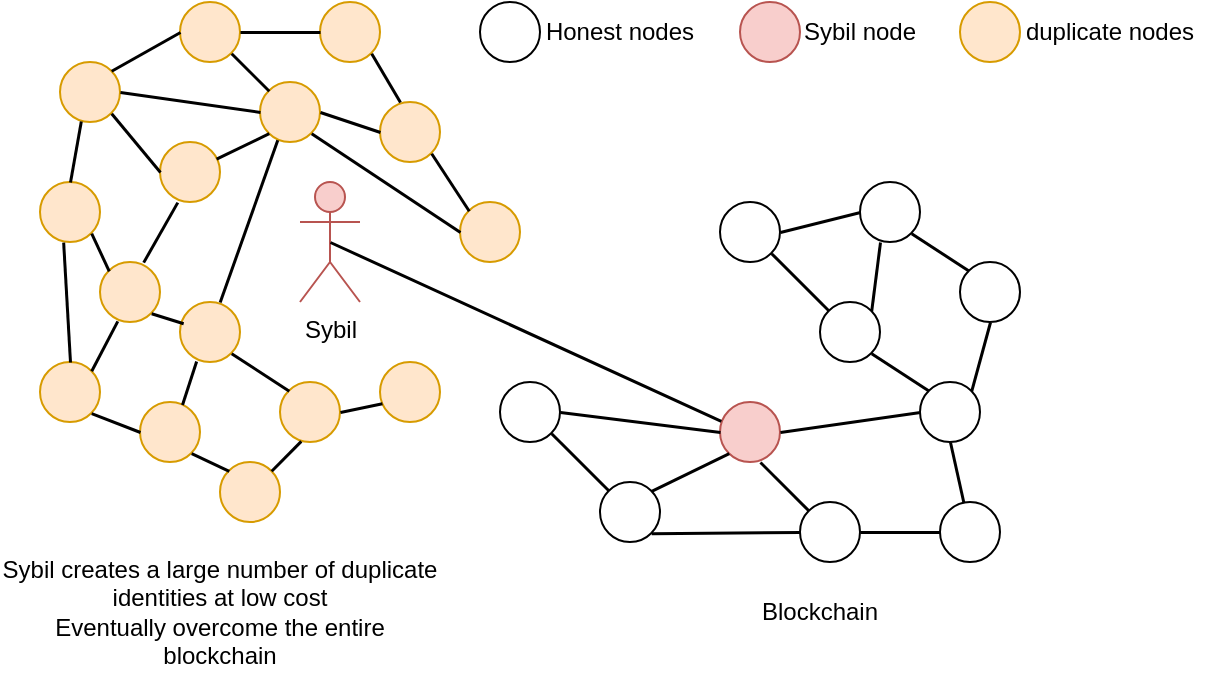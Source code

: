 <mxfile version="20.4.0" type="github">
  <diagram id="ct4PWj1oz_xdW_dxJHrt" name="Page-1">
    <mxGraphModel dx="1689" dy="467" grid="1" gridSize="10" guides="1" tooltips="1" connect="1" arrows="1" fold="1" page="1" pageScale="1" pageWidth="850" pageHeight="1100" math="0" shadow="0">
      <root>
        <mxCell id="0" />
        <mxCell id="1" parent="0" />
        <mxCell id="hxinQ9qNP2bcRwJudDhg-1" value="" style="ellipse;whiteSpace=wrap;html=1;aspect=fixed;" vertex="1" parent="1">
          <mxGeometry x="330" y="270" width="30" height="30" as="geometry" />
        </mxCell>
        <mxCell id="hxinQ9qNP2bcRwJudDhg-2" value="" style="ellipse;whiteSpace=wrap;html=1;aspect=fixed;" vertex="1" parent="1">
          <mxGeometry x="400" y="260" width="30" height="30" as="geometry" />
        </mxCell>
        <mxCell id="hxinQ9qNP2bcRwJudDhg-3" value="" style="ellipse;whiteSpace=wrap;html=1;aspect=fixed;" vertex="1" parent="1">
          <mxGeometry x="380" y="320" width="30" height="30" as="geometry" />
        </mxCell>
        <mxCell id="hxinQ9qNP2bcRwJudDhg-4" value="" style="ellipse;whiteSpace=wrap;html=1;aspect=fixed;" vertex="1" parent="1">
          <mxGeometry x="450" y="300" width="30" height="30" as="geometry" />
        </mxCell>
        <mxCell id="hxinQ9qNP2bcRwJudDhg-5" value="" style="ellipse;whiteSpace=wrap;html=1;aspect=fixed;" vertex="1" parent="1">
          <mxGeometry x="430" y="360" width="30" height="30" as="geometry" />
        </mxCell>
        <mxCell id="hxinQ9qNP2bcRwJudDhg-6" value="" style="ellipse;whiteSpace=wrap;html=1;aspect=fixed;fillColor=#f8cecc;strokeColor=#b85450;" vertex="1" parent="1">
          <mxGeometry x="330" y="370" width="30" height="30" as="geometry" />
        </mxCell>
        <mxCell id="hxinQ9qNP2bcRwJudDhg-7" value="" style="ellipse;whiteSpace=wrap;html=1;aspect=fixed;" vertex="1" parent="1">
          <mxGeometry x="220" y="360" width="30" height="30" as="geometry" />
        </mxCell>
        <mxCell id="hxinQ9qNP2bcRwJudDhg-8" value="" style="ellipse;whiteSpace=wrap;html=1;aspect=fixed;" vertex="1" parent="1">
          <mxGeometry x="270" y="410" width="30" height="30" as="geometry" />
        </mxCell>
        <mxCell id="hxinQ9qNP2bcRwJudDhg-9" value="" style="ellipse;whiteSpace=wrap;html=1;aspect=fixed;" vertex="1" parent="1">
          <mxGeometry x="370" y="420" width="30" height="30" as="geometry" />
        </mxCell>
        <mxCell id="hxinQ9qNP2bcRwJudDhg-10" value="" style="ellipse;whiteSpace=wrap;html=1;aspect=fixed;" vertex="1" parent="1">
          <mxGeometry x="440" y="420" width="30" height="30" as="geometry" />
        </mxCell>
        <mxCell id="hxinQ9qNP2bcRwJudDhg-11" value="Sybil" style="shape=umlActor;verticalLabelPosition=bottom;verticalAlign=top;html=1;outlineConnect=0;fillColor=#f8cecc;strokeColor=#b85450;" vertex="1" parent="1">
          <mxGeometry x="120" y="260" width="30" height="60" as="geometry" />
        </mxCell>
        <mxCell id="hxinQ9qNP2bcRwJudDhg-13" value="" style="endArrow=none;html=1;rounded=0;strokeWidth=1.5;entryX=0.014;entryY=0.316;entryDx=0;entryDy=0;exitX=0.5;exitY=0.5;exitDx=0;exitDy=0;exitPerimeter=0;entryPerimeter=0;" edge="1" parent="1" source="hxinQ9qNP2bcRwJudDhg-11" target="hxinQ9qNP2bcRwJudDhg-6">
          <mxGeometry width="50" height="50" relative="1" as="geometry">
            <mxPoint x="160" y="290" as="sourcePoint" />
            <mxPoint x="450" y="380" as="targetPoint" />
          </mxGeometry>
        </mxCell>
        <mxCell id="hxinQ9qNP2bcRwJudDhg-14" value="" style="endArrow=none;html=1;rounded=0;strokeWidth=1.5;exitX=0;exitY=0;exitDx=0;exitDy=0;entryX=1;entryY=1;entryDx=0;entryDy=0;" edge="1" parent="1" source="hxinQ9qNP2bcRwJudDhg-3" target="hxinQ9qNP2bcRwJudDhg-1">
          <mxGeometry width="50" height="50" relative="1" as="geometry">
            <mxPoint x="115" y="440" as="sourcePoint" />
            <mxPoint x="340" y="395" as="targetPoint" />
          </mxGeometry>
        </mxCell>
        <mxCell id="hxinQ9qNP2bcRwJudDhg-15" value="" style="endArrow=none;html=1;rounded=0;strokeWidth=1.5;exitX=0;exitY=0.5;exitDx=0;exitDy=0;entryX=1;entryY=0.5;entryDx=0;entryDy=0;" edge="1" parent="1" source="hxinQ9qNP2bcRwJudDhg-2" target="hxinQ9qNP2bcRwJudDhg-1">
          <mxGeometry width="50" height="50" relative="1" as="geometry">
            <mxPoint x="394.393" y="334.393" as="sourcePoint" />
            <mxPoint x="365.607" y="305.607" as="targetPoint" />
          </mxGeometry>
        </mxCell>
        <mxCell id="hxinQ9qNP2bcRwJudDhg-17" value="" style="endArrow=none;html=1;rounded=0;strokeWidth=1.5;entryX=1;entryY=0;entryDx=0;entryDy=0;" edge="1" parent="1" target="hxinQ9qNP2bcRwJudDhg-3">
          <mxGeometry width="50" height="50" relative="1" as="geometry">
            <mxPoint x="410" y="290" as="sourcePoint" />
            <mxPoint x="370" y="295" as="targetPoint" />
          </mxGeometry>
        </mxCell>
        <mxCell id="hxinQ9qNP2bcRwJudDhg-18" value="" style="endArrow=none;html=1;rounded=0;strokeWidth=1.5;entryX=0;entryY=0;entryDx=0;entryDy=0;exitX=1;exitY=1;exitDx=0;exitDy=0;" edge="1" parent="1" source="hxinQ9qNP2bcRwJudDhg-2" target="hxinQ9qNP2bcRwJudDhg-4">
          <mxGeometry width="50" height="50" relative="1" as="geometry">
            <mxPoint x="420" y="300" as="sourcePoint" />
            <mxPoint x="415.607" y="334.393" as="targetPoint" />
          </mxGeometry>
        </mxCell>
        <mxCell id="hxinQ9qNP2bcRwJudDhg-19" value="" style="endArrow=none;html=1;rounded=0;strokeWidth=1.5;entryX=1;entryY=1;entryDx=0;entryDy=0;exitX=0;exitY=0;exitDx=0;exitDy=0;" edge="1" parent="1" source="hxinQ9qNP2bcRwJudDhg-5" target="hxinQ9qNP2bcRwJudDhg-3">
          <mxGeometry width="50" height="50" relative="1" as="geometry">
            <mxPoint x="420" y="300" as="sourcePoint" />
            <mxPoint x="415.607" y="334.393" as="targetPoint" />
          </mxGeometry>
        </mxCell>
        <mxCell id="hxinQ9qNP2bcRwJudDhg-20" value="" style="endArrow=none;html=1;rounded=0;strokeWidth=1.5;entryX=0.5;entryY=1;entryDx=0;entryDy=0;exitX=1;exitY=0;exitDx=0;exitDy=0;" edge="1" parent="1" source="hxinQ9qNP2bcRwJudDhg-5" target="hxinQ9qNP2bcRwJudDhg-4">
          <mxGeometry width="50" height="50" relative="1" as="geometry">
            <mxPoint x="435.607" y="295.607" as="sourcePoint" />
            <mxPoint x="464.393" y="314.393" as="targetPoint" />
          </mxGeometry>
        </mxCell>
        <mxCell id="hxinQ9qNP2bcRwJudDhg-21" value="" style="endArrow=none;html=1;rounded=0;strokeWidth=1.5;exitX=0.5;exitY=1;exitDx=0;exitDy=0;" edge="1" parent="1" source="hxinQ9qNP2bcRwJudDhg-5" target="hxinQ9qNP2bcRwJudDhg-10">
          <mxGeometry width="50" height="50" relative="1" as="geometry">
            <mxPoint x="465.607" y="374.393" as="sourcePoint" />
            <mxPoint x="475" y="340" as="targetPoint" />
          </mxGeometry>
        </mxCell>
        <mxCell id="hxinQ9qNP2bcRwJudDhg-22" value="" style="endArrow=none;html=1;rounded=0;strokeWidth=1.5;exitX=0;exitY=0.5;exitDx=0;exitDy=0;entryX=1;entryY=0.5;entryDx=0;entryDy=0;" edge="1" parent="1" source="hxinQ9qNP2bcRwJudDhg-10" target="hxinQ9qNP2bcRwJudDhg-9">
          <mxGeometry width="50" height="50" relative="1" as="geometry">
            <mxPoint x="455" y="400" as="sourcePoint" />
            <mxPoint x="461.746" y="430.357" as="targetPoint" />
          </mxGeometry>
        </mxCell>
        <mxCell id="hxinQ9qNP2bcRwJudDhg-23" value="" style="endArrow=none;html=1;rounded=0;strokeWidth=1.5;exitX=0;exitY=0.5;exitDx=0;exitDy=0;entryX=1;entryY=0.5;entryDx=0;entryDy=0;" edge="1" parent="1" source="hxinQ9qNP2bcRwJudDhg-5" target="hxinQ9qNP2bcRwJudDhg-6">
          <mxGeometry width="50" height="50" relative="1" as="geometry">
            <mxPoint x="450" y="445" as="sourcePoint" />
            <mxPoint x="410" y="445" as="targetPoint" />
          </mxGeometry>
        </mxCell>
        <mxCell id="hxinQ9qNP2bcRwJudDhg-24" value="" style="endArrow=none;html=1;rounded=0;strokeWidth=1.5;exitX=0;exitY=0;exitDx=0;exitDy=0;" edge="1" parent="1" source="hxinQ9qNP2bcRwJudDhg-9">
          <mxGeometry width="50" height="50" relative="1" as="geometry">
            <mxPoint x="440" y="385" as="sourcePoint" />
            <mxPoint x="350" y="400" as="targetPoint" />
          </mxGeometry>
        </mxCell>
        <mxCell id="hxinQ9qNP2bcRwJudDhg-25" value="" style="endArrow=none;html=1;rounded=0;strokeWidth=1.5;exitX=0;exitY=0.5;exitDx=0;exitDy=0;entryX=1;entryY=1;entryDx=0;entryDy=0;" edge="1" parent="1" source="hxinQ9qNP2bcRwJudDhg-9" target="hxinQ9qNP2bcRwJudDhg-8">
          <mxGeometry width="50" height="50" relative="1" as="geometry">
            <mxPoint x="384.393" y="434.393" as="sourcePoint" />
            <mxPoint x="360" y="410" as="targetPoint" />
          </mxGeometry>
        </mxCell>
        <mxCell id="hxinQ9qNP2bcRwJudDhg-26" value="" style="endArrow=none;html=1;rounded=0;strokeWidth=1.5;exitX=0;exitY=0;exitDx=0;exitDy=0;entryX=1;entryY=1;entryDx=0;entryDy=0;" edge="1" parent="1" source="hxinQ9qNP2bcRwJudDhg-8" target="hxinQ9qNP2bcRwJudDhg-7">
          <mxGeometry width="50" height="50" relative="1" as="geometry">
            <mxPoint x="380" y="445" as="sourcePoint" />
            <mxPoint x="305.607" y="445.607" as="targetPoint" />
          </mxGeometry>
        </mxCell>
        <mxCell id="hxinQ9qNP2bcRwJudDhg-27" value="" style="endArrow=none;html=1;rounded=0;strokeWidth=1.5;exitX=0;exitY=0.5;exitDx=0;exitDy=0;entryX=1;entryY=0.5;entryDx=0;entryDy=0;" edge="1" parent="1" source="hxinQ9qNP2bcRwJudDhg-6" target="hxinQ9qNP2bcRwJudDhg-7">
          <mxGeometry width="50" height="50" relative="1" as="geometry">
            <mxPoint x="284.393" y="424.393" as="sourcePoint" />
            <mxPoint x="255.607" y="395.607" as="targetPoint" />
          </mxGeometry>
        </mxCell>
        <mxCell id="hxinQ9qNP2bcRwJudDhg-28" value="" style="endArrow=none;html=1;rounded=0;strokeWidth=1.5;exitX=1;exitY=0;exitDx=0;exitDy=0;entryX=0;entryY=1;entryDx=0;entryDy=0;" edge="1" parent="1" source="hxinQ9qNP2bcRwJudDhg-8" target="hxinQ9qNP2bcRwJudDhg-6">
          <mxGeometry width="50" height="50" relative="1" as="geometry">
            <mxPoint x="384.393" y="434.393" as="sourcePoint" />
            <mxPoint x="360" y="410" as="targetPoint" />
          </mxGeometry>
        </mxCell>
        <mxCell id="hxinQ9qNP2bcRwJudDhg-29" value="" style="ellipse;whiteSpace=wrap;html=1;aspect=fixed;" vertex="1" parent="1">
          <mxGeometry x="210" y="170" width="30" height="30" as="geometry" />
        </mxCell>
        <mxCell id="hxinQ9qNP2bcRwJudDhg-30" value="Honest nodes" style="text;html=1;strokeColor=none;fillColor=none;align=center;verticalAlign=middle;whiteSpace=wrap;rounded=0;" vertex="1" parent="1">
          <mxGeometry x="230" y="175" width="100" height="20" as="geometry" />
        </mxCell>
        <mxCell id="hxinQ9qNP2bcRwJudDhg-31" value="" style="ellipse;whiteSpace=wrap;html=1;aspect=fixed;fillColor=#ffe6cc;strokeColor=#d79b00;" vertex="1" parent="1">
          <mxGeometry x="40" y="370" width="30" height="30" as="geometry" />
        </mxCell>
        <mxCell id="hxinQ9qNP2bcRwJudDhg-32" value="" style="ellipse;whiteSpace=wrap;html=1;aspect=fixed;fillColor=#ffe6cc;strokeColor=#d79b00;" vertex="1" parent="1">
          <mxGeometry x="60" y="320" width="30" height="30" as="geometry" />
        </mxCell>
        <mxCell id="hxinQ9qNP2bcRwJudDhg-33" value="" style="ellipse;whiteSpace=wrap;html=1;aspect=fixed;fillColor=#ffe6cc;strokeColor=#d79b00;" vertex="1" parent="1">
          <mxGeometry x="110" y="360" width="30" height="30" as="geometry" />
        </mxCell>
        <mxCell id="hxinQ9qNP2bcRwJudDhg-34" value="" style="ellipse;whiteSpace=wrap;html=1;aspect=fixed;fillColor=#ffe6cc;strokeColor=#d79b00;" vertex="1" parent="1">
          <mxGeometry x="50" y="240" width="30" height="30" as="geometry" />
        </mxCell>
        <mxCell id="hxinQ9qNP2bcRwJudDhg-35" value="" style="ellipse;whiteSpace=wrap;html=1;aspect=fixed;fillColor=#ffe6cc;strokeColor=#d79b00;" vertex="1" parent="1">
          <mxGeometry x="200" y="270" width="30" height="30" as="geometry" />
        </mxCell>
        <mxCell id="hxinQ9qNP2bcRwJudDhg-36" value="" style="ellipse;whiteSpace=wrap;html=1;aspect=fixed;fillColor=#ffe6cc;strokeColor=#d79b00;" vertex="1" parent="1">
          <mxGeometry x="100" y="210" width="30" height="30" as="geometry" />
        </mxCell>
        <mxCell id="hxinQ9qNP2bcRwJudDhg-37" value="" style="ellipse;whiteSpace=wrap;html=1;aspect=fixed;fillColor=#ffe6cc;strokeColor=#d79b00;" vertex="1" parent="1">
          <mxGeometry x="160" y="220" width="30" height="30" as="geometry" />
        </mxCell>
        <mxCell id="hxinQ9qNP2bcRwJudDhg-38" value="" style="ellipse;whiteSpace=wrap;html=1;aspect=fixed;fillColor=#ffe6cc;strokeColor=#d79b00;" vertex="1" parent="1">
          <mxGeometry x="160" y="350" width="30" height="30" as="geometry" />
        </mxCell>
        <mxCell id="hxinQ9qNP2bcRwJudDhg-39" value="" style="ellipse;whiteSpace=wrap;html=1;aspect=fixed;fillColor=#ffe6cc;strokeColor=#d79b00;" vertex="1" parent="1">
          <mxGeometry x="20" y="300" width="30" height="30" as="geometry" />
        </mxCell>
        <mxCell id="hxinQ9qNP2bcRwJudDhg-41" value="" style="ellipse;whiteSpace=wrap;html=1;aspect=fixed;fillColor=#ffe6cc;strokeColor=#d79b00;" vertex="1" parent="1">
          <mxGeometry x="-10" y="260" width="30" height="30" as="geometry" />
        </mxCell>
        <mxCell id="hxinQ9qNP2bcRwJudDhg-42" value="" style="ellipse;whiteSpace=wrap;html=1;aspect=fixed;fillColor=#ffe6cc;strokeColor=#d79b00;" vertex="1" parent="1">
          <mxGeometry x="-10" y="350" width="30" height="30" as="geometry" />
        </mxCell>
        <mxCell id="hxinQ9qNP2bcRwJudDhg-43" value="" style="ellipse;whiteSpace=wrap;html=1;aspect=fixed;fillColor=#ffe6cc;strokeColor=#d79b00;" vertex="1" parent="1">
          <mxGeometry y="200" width="30" height="30" as="geometry" />
        </mxCell>
        <mxCell id="hxinQ9qNP2bcRwJudDhg-44" value="" style="ellipse;whiteSpace=wrap;html=1;aspect=fixed;fillColor=#ffe6cc;strokeColor=#d79b00;" vertex="1" parent="1">
          <mxGeometry x="60" y="170" width="30" height="30" as="geometry" />
        </mxCell>
        <mxCell id="hxinQ9qNP2bcRwJudDhg-45" value="" style="ellipse;whiteSpace=wrap;html=1;aspect=fixed;fillColor=#ffe6cc;strokeColor=#d79b00;" vertex="1" parent="1">
          <mxGeometry x="130" y="170" width="30" height="30" as="geometry" />
        </mxCell>
        <mxCell id="hxinQ9qNP2bcRwJudDhg-46" value="" style="ellipse;whiteSpace=wrap;html=1;aspect=fixed;fillColor=#ffe6cc;strokeColor=#d79b00;" vertex="1" parent="1">
          <mxGeometry x="80" y="400" width="30" height="30" as="geometry" />
        </mxCell>
        <mxCell id="hxinQ9qNP2bcRwJudDhg-47" value="" style="ellipse;whiteSpace=wrap;html=1;aspect=fixed;fillColor=#f8cecc;strokeColor=#b85450;" vertex="1" parent="1">
          <mxGeometry x="340" y="170" width="30" height="30" as="geometry" />
        </mxCell>
        <mxCell id="hxinQ9qNP2bcRwJudDhg-48" value="Sybil node" style="text;html=1;strokeColor=none;fillColor=none;align=center;verticalAlign=middle;whiteSpace=wrap;rounded=0;" vertex="1" parent="1">
          <mxGeometry x="350" y="175" width="100" height="20" as="geometry" />
        </mxCell>
        <mxCell id="hxinQ9qNP2bcRwJudDhg-49" value="" style="ellipse;whiteSpace=wrap;html=1;aspect=fixed;fillColor=#ffe6cc;strokeColor=#d79b00;" vertex="1" parent="1">
          <mxGeometry x="450" y="170" width="30" height="30" as="geometry" />
        </mxCell>
        <mxCell id="hxinQ9qNP2bcRwJudDhg-51" value="&lt;div&gt;Sybil creates a large number of duplicate identities at low cost&lt;/div&gt;&lt;div&gt;Eventually overcome the entire blockchain&lt;/div&gt;" style="text;html=1;strokeColor=none;fillColor=none;align=center;verticalAlign=middle;whiteSpace=wrap;rounded=0;" vertex="1" parent="1">
          <mxGeometry x="-30" y="440" width="220" height="70" as="geometry" />
        </mxCell>
        <mxCell id="hxinQ9qNP2bcRwJudDhg-52" value="duplicate nodes" style="text;html=1;strokeColor=none;fillColor=none;align=center;verticalAlign=middle;whiteSpace=wrap;rounded=0;" vertex="1" parent="1">
          <mxGeometry x="470" y="170" width="110" height="30" as="geometry" />
        </mxCell>
        <mxCell id="hxinQ9qNP2bcRwJudDhg-53" value="" style="endArrow=none;html=1;rounded=0;strokeWidth=1.5;exitX=1;exitY=1;exitDx=0;exitDy=0;entryX=0;entryY=0;entryDx=0;entryDy=0;" edge="1" parent="1" source="hxinQ9qNP2bcRwJudDhg-37" target="hxinQ9qNP2bcRwJudDhg-35">
          <mxGeometry width="50" height="50" relative="1" as="geometry">
            <mxPoint x="258.783" y="304.393" as="sourcePoint" />
            <mxPoint x="229.997" y="275.607" as="targetPoint" />
          </mxGeometry>
        </mxCell>
        <mxCell id="hxinQ9qNP2bcRwJudDhg-54" value="" style="endArrow=none;html=1;rounded=0;strokeWidth=1.5;exitX=1;exitY=1;exitDx=0;exitDy=0;" edge="1" parent="1" source="hxinQ9qNP2bcRwJudDhg-45">
          <mxGeometry width="50" height="50" relative="1" as="geometry">
            <mxPoint x="185.607" y="255.607" as="sourcePoint" />
            <mxPoint x="170" y="220" as="targetPoint" />
          </mxGeometry>
        </mxCell>
        <mxCell id="hxinQ9qNP2bcRwJudDhg-55" value="" style="endArrow=none;html=1;rounded=0;strokeWidth=1.5;exitX=1;exitY=0.5;exitDx=0;exitDy=0;entryX=0;entryY=0.5;entryDx=0;entryDy=0;" edge="1" parent="1" source="hxinQ9qNP2bcRwJudDhg-44" target="hxinQ9qNP2bcRwJudDhg-45">
          <mxGeometry width="50" height="50" relative="1" as="geometry">
            <mxPoint x="165.607" y="205.607" as="sourcePoint" />
            <mxPoint x="180" y="230.0" as="targetPoint" />
          </mxGeometry>
        </mxCell>
        <mxCell id="hxinQ9qNP2bcRwJudDhg-56" value="" style="endArrow=none;html=1;rounded=0;strokeWidth=1.5;exitX=1;exitY=0;exitDx=0;exitDy=0;entryX=0;entryY=0.5;entryDx=0;entryDy=0;" edge="1" parent="1" source="hxinQ9qNP2bcRwJudDhg-43" target="hxinQ9qNP2bcRwJudDhg-44">
          <mxGeometry width="50" height="50" relative="1" as="geometry">
            <mxPoint x="100.0" y="195.0" as="sourcePoint" />
            <mxPoint x="140" y="195.0" as="targetPoint" />
          </mxGeometry>
        </mxCell>
        <mxCell id="hxinQ9qNP2bcRwJudDhg-57" value="" style="endArrow=none;html=1;rounded=0;strokeWidth=1.5;exitX=0.5;exitY=0;exitDx=0;exitDy=0;entryX=0.347;entryY=0.982;entryDx=0;entryDy=0;entryPerimeter=0;" edge="1" parent="1" source="hxinQ9qNP2bcRwJudDhg-41" target="hxinQ9qNP2bcRwJudDhg-43">
          <mxGeometry width="50" height="50" relative="1" as="geometry">
            <mxPoint x="35.607" y="214.393" as="sourcePoint" />
            <mxPoint x="70.0" y="195.0" as="targetPoint" />
          </mxGeometry>
        </mxCell>
        <mxCell id="hxinQ9qNP2bcRwJudDhg-58" value="" style="endArrow=none;html=1;rounded=0;strokeWidth=1.5;exitX=0.5;exitY=0;exitDx=0;exitDy=0;entryX=0.386;entryY=1.002;entryDx=0;entryDy=0;entryPerimeter=0;" edge="1" parent="1" source="hxinQ9qNP2bcRwJudDhg-42" target="hxinQ9qNP2bcRwJudDhg-41">
          <mxGeometry width="50" height="50" relative="1" as="geometry">
            <mxPoint x="15.0" y="270.0" as="sourcePoint" />
            <mxPoint x="20.41" y="239.46" as="targetPoint" />
          </mxGeometry>
        </mxCell>
        <mxCell id="hxinQ9qNP2bcRwJudDhg-59" value="" style="endArrow=none;html=1;rounded=0;strokeWidth=1.5;entryX=0;entryY=0.5;entryDx=0;entryDy=0;exitX=1;exitY=1;exitDx=0;exitDy=0;" edge="1" parent="1" source="hxinQ9qNP2bcRwJudDhg-42" target="hxinQ9qNP2bcRwJudDhg-31">
          <mxGeometry width="50" height="50" relative="1" as="geometry">
            <mxPoint x="10" y="400" as="sourcePoint" />
            <mxPoint x="11.58" y="300.06" as="targetPoint" />
          </mxGeometry>
        </mxCell>
        <mxCell id="hxinQ9qNP2bcRwJudDhg-60" value="" style="endArrow=none;html=1;rounded=0;strokeWidth=1.5;entryX=0;entryY=0;entryDx=0;entryDy=0;exitX=1;exitY=1;exitDx=0;exitDy=0;" edge="1" parent="1" source="hxinQ9qNP2bcRwJudDhg-31" target="hxinQ9qNP2bcRwJudDhg-46">
          <mxGeometry width="50" height="50" relative="1" as="geometry">
            <mxPoint x="25.607" y="385.607" as="sourcePoint" />
            <mxPoint x="50.0" y="395.0" as="targetPoint" />
          </mxGeometry>
        </mxCell>
        <mxCell id="hxinQ9qNP2bcRwJudDhg-61" value="" style="endArrow=none;html=1;rounded=0;strokeWidth=1.5;entryX=0.347;entryY=0.982;entryDx=0;entryDy=0;exitX=1;exitY=0;exitDx=0;exitDy=0;entryPerimeter=0;" edge="1" parent="1" source="hxinQ9qNP2bcRwJudDhg-46" target="hxinQ9qNP2bcRwJudDhg-33">
          <mxGeometry width="50" height="50" relative="1" as="geometry">
            <mxPoint x="75.607" y="405.607" as="sourcePoint" />
            <mxPoint x="94.393" y="414.393" as="targetPoint" />
          </mxGeometry>
        </mxCell>
        <mxCell id="hxinQ9qNP2bcRwJudDhg-62" value="" style="endArrow=none;html=1;rounded=0;strokeWidth=1.5;entryX=0.033;entryY=0.688;entryDx=0;entryDy=0;exitX=1;exitY=0.5;exitDx=0;exitDy=0;entryPerimeter=0;" edge="1" parent="1" source="hxinQ9qNP2bcRwJudDhg-33" target="hxinQ9qNP2bcRwJudDhg-38">
          <mxGeometry width="50" height="50" relative="1" as="geometry">
            <mxPoint x="115.607" y="414.393" as="sourcePoint" />
            <mxPoint x="130.41" y="399.46" as="targetPoint" />
          </mxGeometry>
        </mxCell>
        <mxCell id="hxinQ9qNP2bcRwJudDhg-63" value="" style="endArrow=none;html=1;rounded=0;strokeWidth=1.5;entryX=0;entryY=0;entryDx=0;entryDy=0;exitX=1;exitY=1;exitDx=0;exitDy=0;" edge="1" parent="1" source="hxinQ9qNP2bcRwJudDhg-32" target="hxinQ9qNP2bcRwJudDhg-33">
          <mxGeometry width="50" height="50" relative="1" as="geometry">
            <mxPoint x="150.0" y="385.0" as="sourcePoint" />
            <mxPoint x="170.99" y="380.64" as="targetPoint" />
          </mxGeometry>
        </mxCell>
        <mxCell id="hxinQ9qNP2bcRwJudDhg-64" value="" style="endArrow=none;html=1;rounded=0;strokeWidth=1.5;entryX=0.7;entryY=0.041;entryDx=0;entryDy=0;exitX=0.269;exitY=0.982;exitDx=0;exitDy=0;exitPerimeter=0;entryPerimeter=0;" edge="1" parent="1" source="hxinQ9qNP2bcRwJudDhg-32" target="hxinQ9qNP2bcRwJudDhg-31">
          <mxGeometry width="50" height="50" relative="1" as="geometry">
            <mxPoint x="95.607" y="355.607" as="sourcePoint" />
            <mxPoint x="124.393" y="374.393" as="targetPoint" />
          </mxGeometry>
        </mxCell>
        <mxCell id="hxinQ9qNP2bcRwJudDhg-65" value="" style="endArrow=none;html=1;rounded=0;strokeWidth=1.5;entryX=0.288;entryY=0.982;entryDx=0;entryDy=0;exitX=1;exitY=0;exitDx=0;exitDy=0;entryPerimeter=0;" edge="1" parent="1" source="hxinQ9qNP2bcRwJudDhg-42" target="hxinQ9qNP2bcRwJudDhg-39">
          <mxGeometry width="50" height="50" relative="1" as="geometry">
            <mxPoint x="78.07" y="359.46" as="sourcePoint" />
            <mxPoint x="71.0" y="381.23" as="targetPoint" />
          </mxGeometry>
        </mxCell>
        <mxCell id="hxinQ9qNP2bcRwJudDhg-67" value="" style="endArrow=none;html=1;rounded=0;strokeWidth=1.5;entryX=1;entryY=1;entryDx=0;entryDy=0;exitX=0.053;exitY=0.355;exitDx=0;exitDy=0;exitPerimeter=0;" edge="1" parent="1" source="hxinQ9qNP2bcRwJudDhg-32" target="hxinQ9qNP2bcRwJudDhg-39">
          <mxGeometry width="50" height="50" relative="1" as="geometry">
            <mxPoint x="25.607" y="364.393" as="sourcePoint" />
            <mxPoint x="38.64" y="339.46" as="targetPoint" />
          </mxGeometry>
        </mxCell>
        <mxCell id="hxinQ9qNP2bcRwJudDhg-68" value="" style="endArrow=none;html=1;rounded=0;strokeWidth=1.5;entryX=0.288;entryY=0.963;entryDx=0;entryDy=0;exitX=0.661;exitY=0.002;exitDx=0;exitDy=0;exitPerimeter=0;entryPerimeter=0;" edge="1" parent="1" source="hxinQ9qNP2bcRwJudDhg-32" target="hxinQ9qNP2bcRwJudDhg-36">
          <mxGeometry width="50" height="50" relative="1" as="geometry">
            <mxPoint x="71.59" y="340.65" as="sourcePoint" />
            <mxPoint x="55.607" y="335.607" as="targetPoint" />
          </mxGeometry>
        </mxCell>
        <mxCell id="hxinQ9qNP2bcRwJudDhg-69" value="" style="endArrow=none;html=1;rounded=0;strokeWidth=1.5;entryX=1;entryY=0.5;entryDx=0;entryDy=0;exitX=0;exitY=0.5;exitDx=0;exitDy=0;" edge="1" parent="1" source="hxinQ9qNP2bcRwJudDhg-37" target="hxinQ9qNP2bcRwJudDhg-36">
          <mxGeometry width="50" height="50" relative="1" as="geometry">
            <mxPoint x="89.83" y="330.06" as="sourcePoint" />
            <mxPoint x="118.64" y="248.89" as="targetPoint" />
          </mxGeometry>
        </mxCell>
        <mxCell id="hxinQ9qNP2bcRwJudDhg-70" value="" style="endArrow=none;html=1;rounded=0;strokeWidth=1.5;entryX=1;entryY=1;entryDx=0;entryDy=0;exitX=0;exitY=0.5;exitDx=0;exitDy=0;" edge="1" parent="1" source="hxinQ9qNP2bcRwJudDhg-35" target="hxinQ9qNP2bcRwJudDhg-36">
          <mxGeometry width="50" height="50" relative="1" as="geometry">
            <mxPoint x="170.0" y="245.0" as="sourcePoint" />
            <mxPoint x="140.0" y="235.0" as="targetPoint" />
          </mxGeometry>
        </mxCell>
        <mxCell id="hxinQ9qNP2bcRwJudDhg-71" value="" style="endArrow=none;html=1;rounded=0;strokeWidth=1.5;entryX=0.288;entryY=1.002;entryDx=0;entryDy=0;exitX=0.72;exitY=0.002;exitDx=0;exitDy=0;entryPerimeter=0;exitPerimeter=0;" edge="1" parent="1" source="hxinQ9qNP2bcRwJudDhg-39" target="hxinQ9qNP2bcRwJudDhg-34">
          <mxGeometry width="50" height="50" relative="1" as="geometry">
            <mxPoint x="89.83" y="330.06" as="sourcePoint" />
            <mxPoint x="118.64" y="248.89" as="targetPoint" />
          </mxGeometry>
        </mxCell>
        <mxCell id="hxinQ9qNP2bcRwJudDhg-72" value="" style="endArrow=none;html=1;rounded=0;strokeWidth=1.5;entryX=0;entryY=0.5;entryDx=0;entryDy=0;exitX=1;exitY=1;exitDx=0;exitDy=0;" edge="1" parent="1" source="hxinQ9qNP2bcRwJudDhg-43" target="hxinQ9qNP2bcRwJudDhg-34">
          <mxGeometry width="50" height="50" relative="1" as="geometry">
            <mxPoint x="51.6" y="310.06" as="sourcePoint" />
            <mxPoint x="68.64" y="280.06" as="targetPoint" />
          </mxGeometry>
        </mxCell>
        <mxCell id="hxinQ9qNP2bcRwJudDhg-74" value="" style="endArrow=none;html=1;rounded=0;strokeWidth=1.5;entryX=1;entryY=0.5;entryDx=0;entryDy=0;exitX=0;exitY=0.5;exitDx=0;exitDy=0;" edge="1" parent="1" source="hxinQ9qNP2bcRwJudDhg-36" target="hxinQ9qNP2bcRwJudDhg-43">
          <mxGeometry width="50" height="50" relative="1" as="geometry">
            <mxPoint x="35.607" y="235.607" as="sourcePoint" />
            <mxPoint x="64.393" y="254.393" as="targetPoint" />
          </mxGeometry>
        </mxCell>
        <mxCell id="hxinQ9qNP2bcRwJudDhg-75" value="" style="endArrow=none;html=1;rounded=0;strokeWidth=1.5;entryX=0;entryY=0;entryDx=0;entryDy=0;exitX=1;exitY=1;exitDx=0;exitDy=0;" edge="1" parent="1" source="hxinQ9qNP2bcRwJudDhg-41" target="hxinQ9qNP2bcRwJudDhg-39">
          <mxGeometry width="50" height="50" relative="1" as="geometry">
            <mxPoint x="51.6" y="310.06" as="sourcePoint" />
            <mxPoint x="68.64" y="280.06" as="targetPoint" />
          </mxGeometry>
        </mxCell>
        <mxCell id="hxinQ9qNP2bcRwJudDhg-76" value="" style="endArrow=none;html=1;rounded=0;strokeWidth=1.5;entryX=0;entryY=1;entryDx=0;entryDy=0;exitX=0.935;exitY=0.276;exitDx=0;exitDy=0;exitPerimeter=0;" edge="1" parent="1" source="hxinQ9qNP2bcRwJudDhg-34" target="hxinQ9qNP2bcRwJudDhg-36">
          <mxGeometry width="50" height="50" relative="1" as="geometry">
            <mxPoint x="35.607" y="235.607" as="sourcePoint" />
            <mxPoint x="60.0" y="265.0" as="targetPoint" />
          </mxGeometry>
        </mxCell>
        <mxCell id="hxinQ9qNP2bcRwJudDhg-77" value="" style="endArrow=none;html=1;rounded=0;strokeWidth=1.5;entryX=1;entryY=1;entryDx=0;entryDy=0;exitX=0;exitY=0;exitDx=0;exitDy=0;" edge="1" parent="1" source="hxinQ9qNP2bcRwJudDhg-36" target="hxinQ9qNP2bcRwJudDhg-44">
          <mxGeometry width="50" height="50" relative="1" as="geometry">
            <mxPoint x="110.0" y="235.0" as="sourcePoint" />
            <mxPoint x="40.0" y="225.0" as="targetPoint" />
          </mxGeometry>
        </mxCell>
        <mxCell id="hxinQ9qNP2bcRwJudDhg-78" value="Blockchain" style="text;html=1;strokeColor=none;fillColor=none;align=center;verticalAlign=middle;whiteSpace=wrap;rounded=0;" vertex="1" parent="1">
          <mxGeometry x="350" y="460" width="60" height="30" as="geometry" />
        </mxCell>
      </root>
    </mxGraphModel>
  </diagram>
</mxfile>
